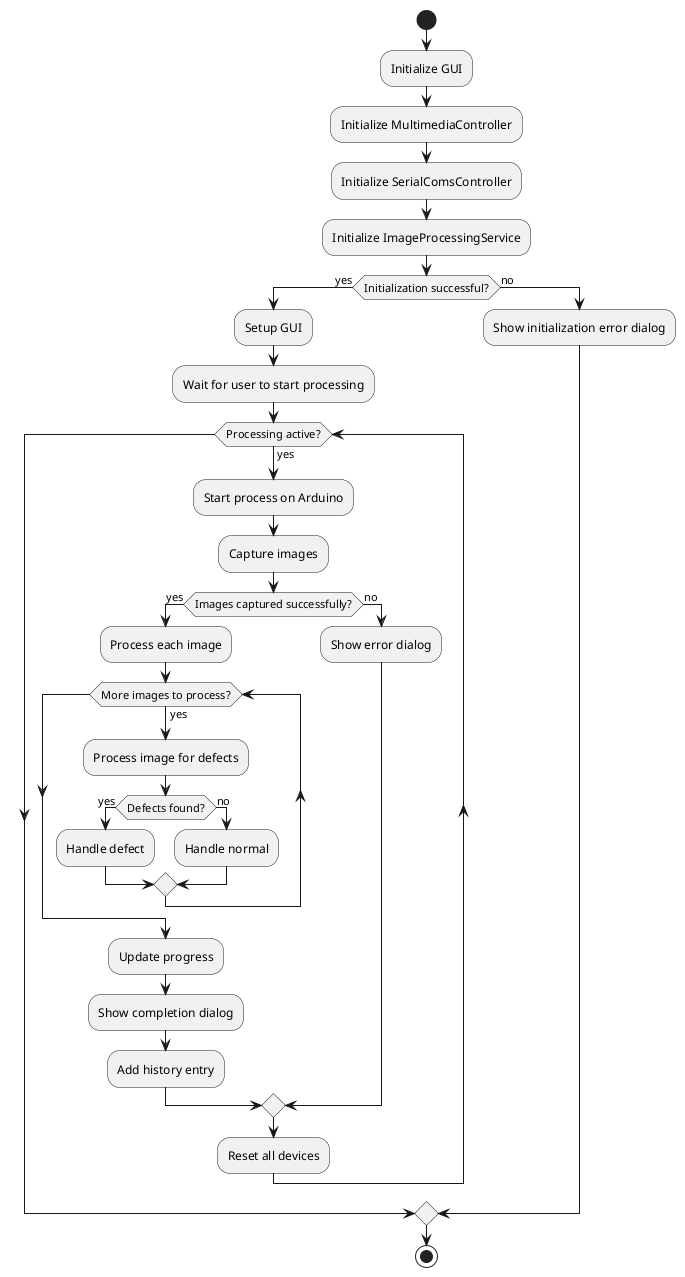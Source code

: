 @startuml
start

:Initialize GUI;
:Initialize MultimediaController;
:Initialize SerialComsController;
:Initialize ImageProcessingService;

if (Initialization successful?) then (yes)
    :Setup GUI;
    :Wait for user to start processing;
    while (Processing active?) is (yes)
        :Start process on Arduino;
        :Capture images;
        if (Images captured successfully?) then (yes)
            :Process each image;
            while (More images to process?) is (yes)
                :Process image for defects;
                if (Defects found?) then (yes)
                    :Handle defect;
                else (no)
                    :Handle normal;
                endif
            endwhile
            :Update progress;
            :Show completion dialog;
            :Add history entry;
        else (no)
            :Show error dialog;
        endif
        :Reset all devices;
    endwhile
else (no)
    :Show initialization error dialog;
endif

stop
@enduml